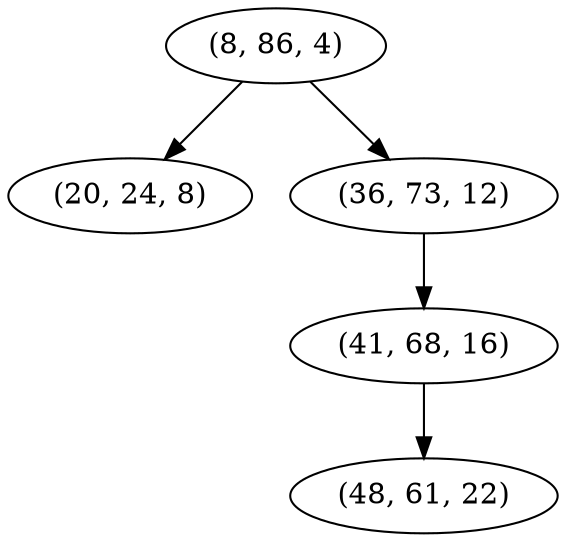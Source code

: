 digraph tree {
    "(8, 86, 4)";
    "(20, 24, 8)";
    "(36, 73, 12)";
    "(41, 68, 16)";
    "(48, 61, 22)";
    "(8, 86, 4)" -> "(20, 24, 8)";
    "(8, 86, 4)" -> "(36, 73, 12)";
    "(36, 73, 12)" -> "(41, 68, 16)";
    "(41, 68, 16)" -> "(48, 61, 22)";
}
